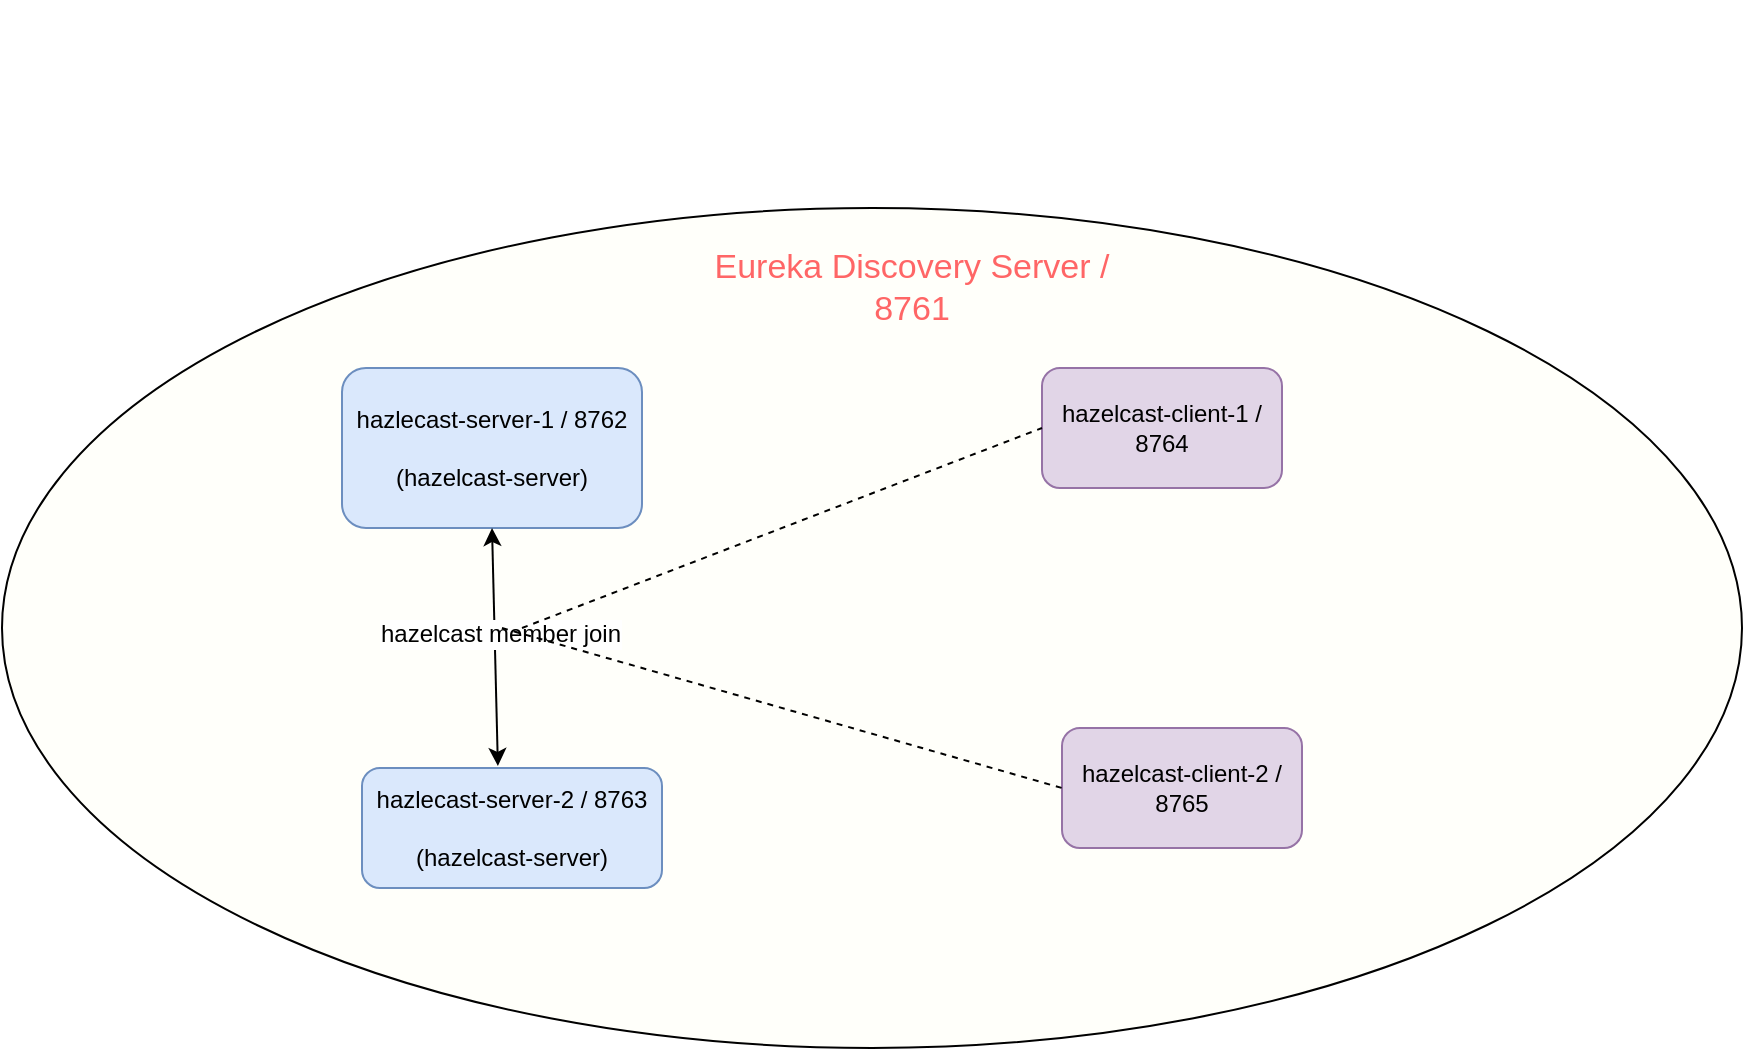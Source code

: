 <mxfile version="10.8.4" type="github"><diagram id="W2DKYbe6JDErN1ZxlEYk" name="Page-1"><mxGraphModel dx="918" dy="1667" grid="1" gridSize="10" guides="1" tooltips="1" connect="1" arrows="1" fold="1" page="1" pageScale="1" pageWidth="850" pageHeight="1100" math="0" shadow="0"><root><mxCell id="0"/><mxCell id="1" parent="0"/><mxCell id="gfTolBE9HKyJw8BHHmPt-1" value="&lt;br&gt;&lt;br&gt;&lt;br&gt;&lt;br&gt;&lt;br&gt;&lt;br&gt;&lt;br&gt;" style="ellipse;whiteSpace=wrap;html=1;fillColor=#FFFFFA;labelPosition=center;verticalLabelPosition=top;align=center;verticalAlign=bottom;" vertex="1" parent="1"><mxGeometry x="10" y="30" width="870" height="420" as="geometry"/></mxCell><mxCell id="gfTolBE9HKyJw8BHHmPt-5" value="&lt;font style=&quot;font-size: 17px&quot; color=&quot;#ff6666&quot;&gt;Eureka Discovery Server / 8761&lt;/font&gt;" style="text;html=1;strokeColor=none;fillColor=none;align=center;verticalAlign=middle;whiteSpace=wrap;rounded=0;" vertex="1" parent="1"><mxGeometry x="360" y="60" width="210" height="20" as="geometry"/></mxCell><mxCell id="gfTolBE9HKyJw8BHHmPt-6" value="hazlecast-server-1 / 8762&lt;br&gt;&lt;br&gt;(hazelcast-server)&lt;br&gt;" style="rounded=1;whiteSpace=wrap;html=1;fillColor=#dae8fc;strokeColor=#6c8ebf;" vertex="1" parent="1"><mxGeometry x="180" y="110" width="150" height="80" as="geometry"/></mxCell><mxCell id="gfTolBE9HKyJw8BHHmPt-7" value="hazlecast-server-2 / 8763&lt;br&gt;&lt;br&gt;(hazelcast-server)&lt;br&gt;" style="rounded=1;whiteSpace=wrap;html=1;fillColor=#dae8fc;strokeColor=#6c8ebf;" vertex="1" parent="1"><mxGeometry x="190" y="310" width="150" height="60" as="geometry"/></mxCell><mxCell id="gfTolBE9HKyJw8BHHmPt-8" value="" style="endArrow=classic;startArrow=classic;html=1;entryX=0.453;entryY=-0.017;entryDx=0;entryDy=0;entryPerimeter=0;exitX=0.5;exitY=1;exitDx=0;exitDy=0;" edge="1" parent="1" source="gfTolBE9HKyJw8BHHmPt-6" target="gfTolBE9HKyJw8BHHmPt-7"><mxGeometry width="50" height="50" relative="1" as="geometry"><mxPoint x="20" y="730" as="sourcePoint"/><mxPoint x="70" y="680" as="targetPoint"/></mxGeometry></mxCell><mxCell id="gfTolBE9HKyJw8BHHmPt-9" value="hazelcast member join" style="text;html=1;resizable=0;points=[];align=center;verticalAlign=middle;labelBackgroundColor=#ffffff;" vertex="1" connectable="0" parent="gfTolBE9HKyJw8BHHmPt-8"><mxGeometry x="-0.108" y="2" relative="1" as="geometry"><mxPoint as="offset"/></mxGeometry></mxCell><mxCell id="gfTolBE9HKyJw8BHHmPt-11" value="hazelcast-client-1 / 8764" style="rounded=1;whiteSpace=wrap;html=1;fillColor=#e1d5e7;strokeColor=#9673a6;" vertex="1" parent="1"><mxGeometry x="530" y="110" width="120" height="60" as="geometry"/></mxCell><mxCell id="gfTolBE9HKyJw8BHHmPt-12" value="hazelcast-client-2 / 8765" style="rounded=1;whiteSpace=wrap;html=1;fillColor=#e1d5e7;strokeColor=#9673a6;" vertex="1" parent="1"><mxGeometry x="540" y="290" width="120" height="60" as="geometry"/></mxCell><mxCell id="gfTolBE9HKyJw8BHHmPt-14" value="" style="endArrow=none;dashed=1;html=1;entryX=0;entryY=0.5;entryDx=0;entryDy=0;" edge="1" parent="1" target="gfTolBE9HKyJw8BHHmPt-12"><mxGeometry width="50" height="50" relative="1" as="geometry"><mxPoint x="260" y="240" as="sourcePoint"/><mxPoint x="70" y="590" as="targetPoint"/></mxGeometry></mxCell><mxCell id="gfTolBE9HKyJw8BHHmPt-16" value="" style="endArrow=none;dashed=1;html=1;entryX=0;entryY=0.5;entryDx=0;entryDy=0;" edge="1" parent="1" target="gfTolBE9HKyJw8BHHmPt-11"><mxGeometry width="50" height="50" relative="1" as="geometry"><mxPoint x="270" y="240" as="sourcePoint"/><mxPoint x="550" y="330" as="targetPoint"/></mxGeometry></mxCell></root></mxGraphModel></diagram></mxfile>
